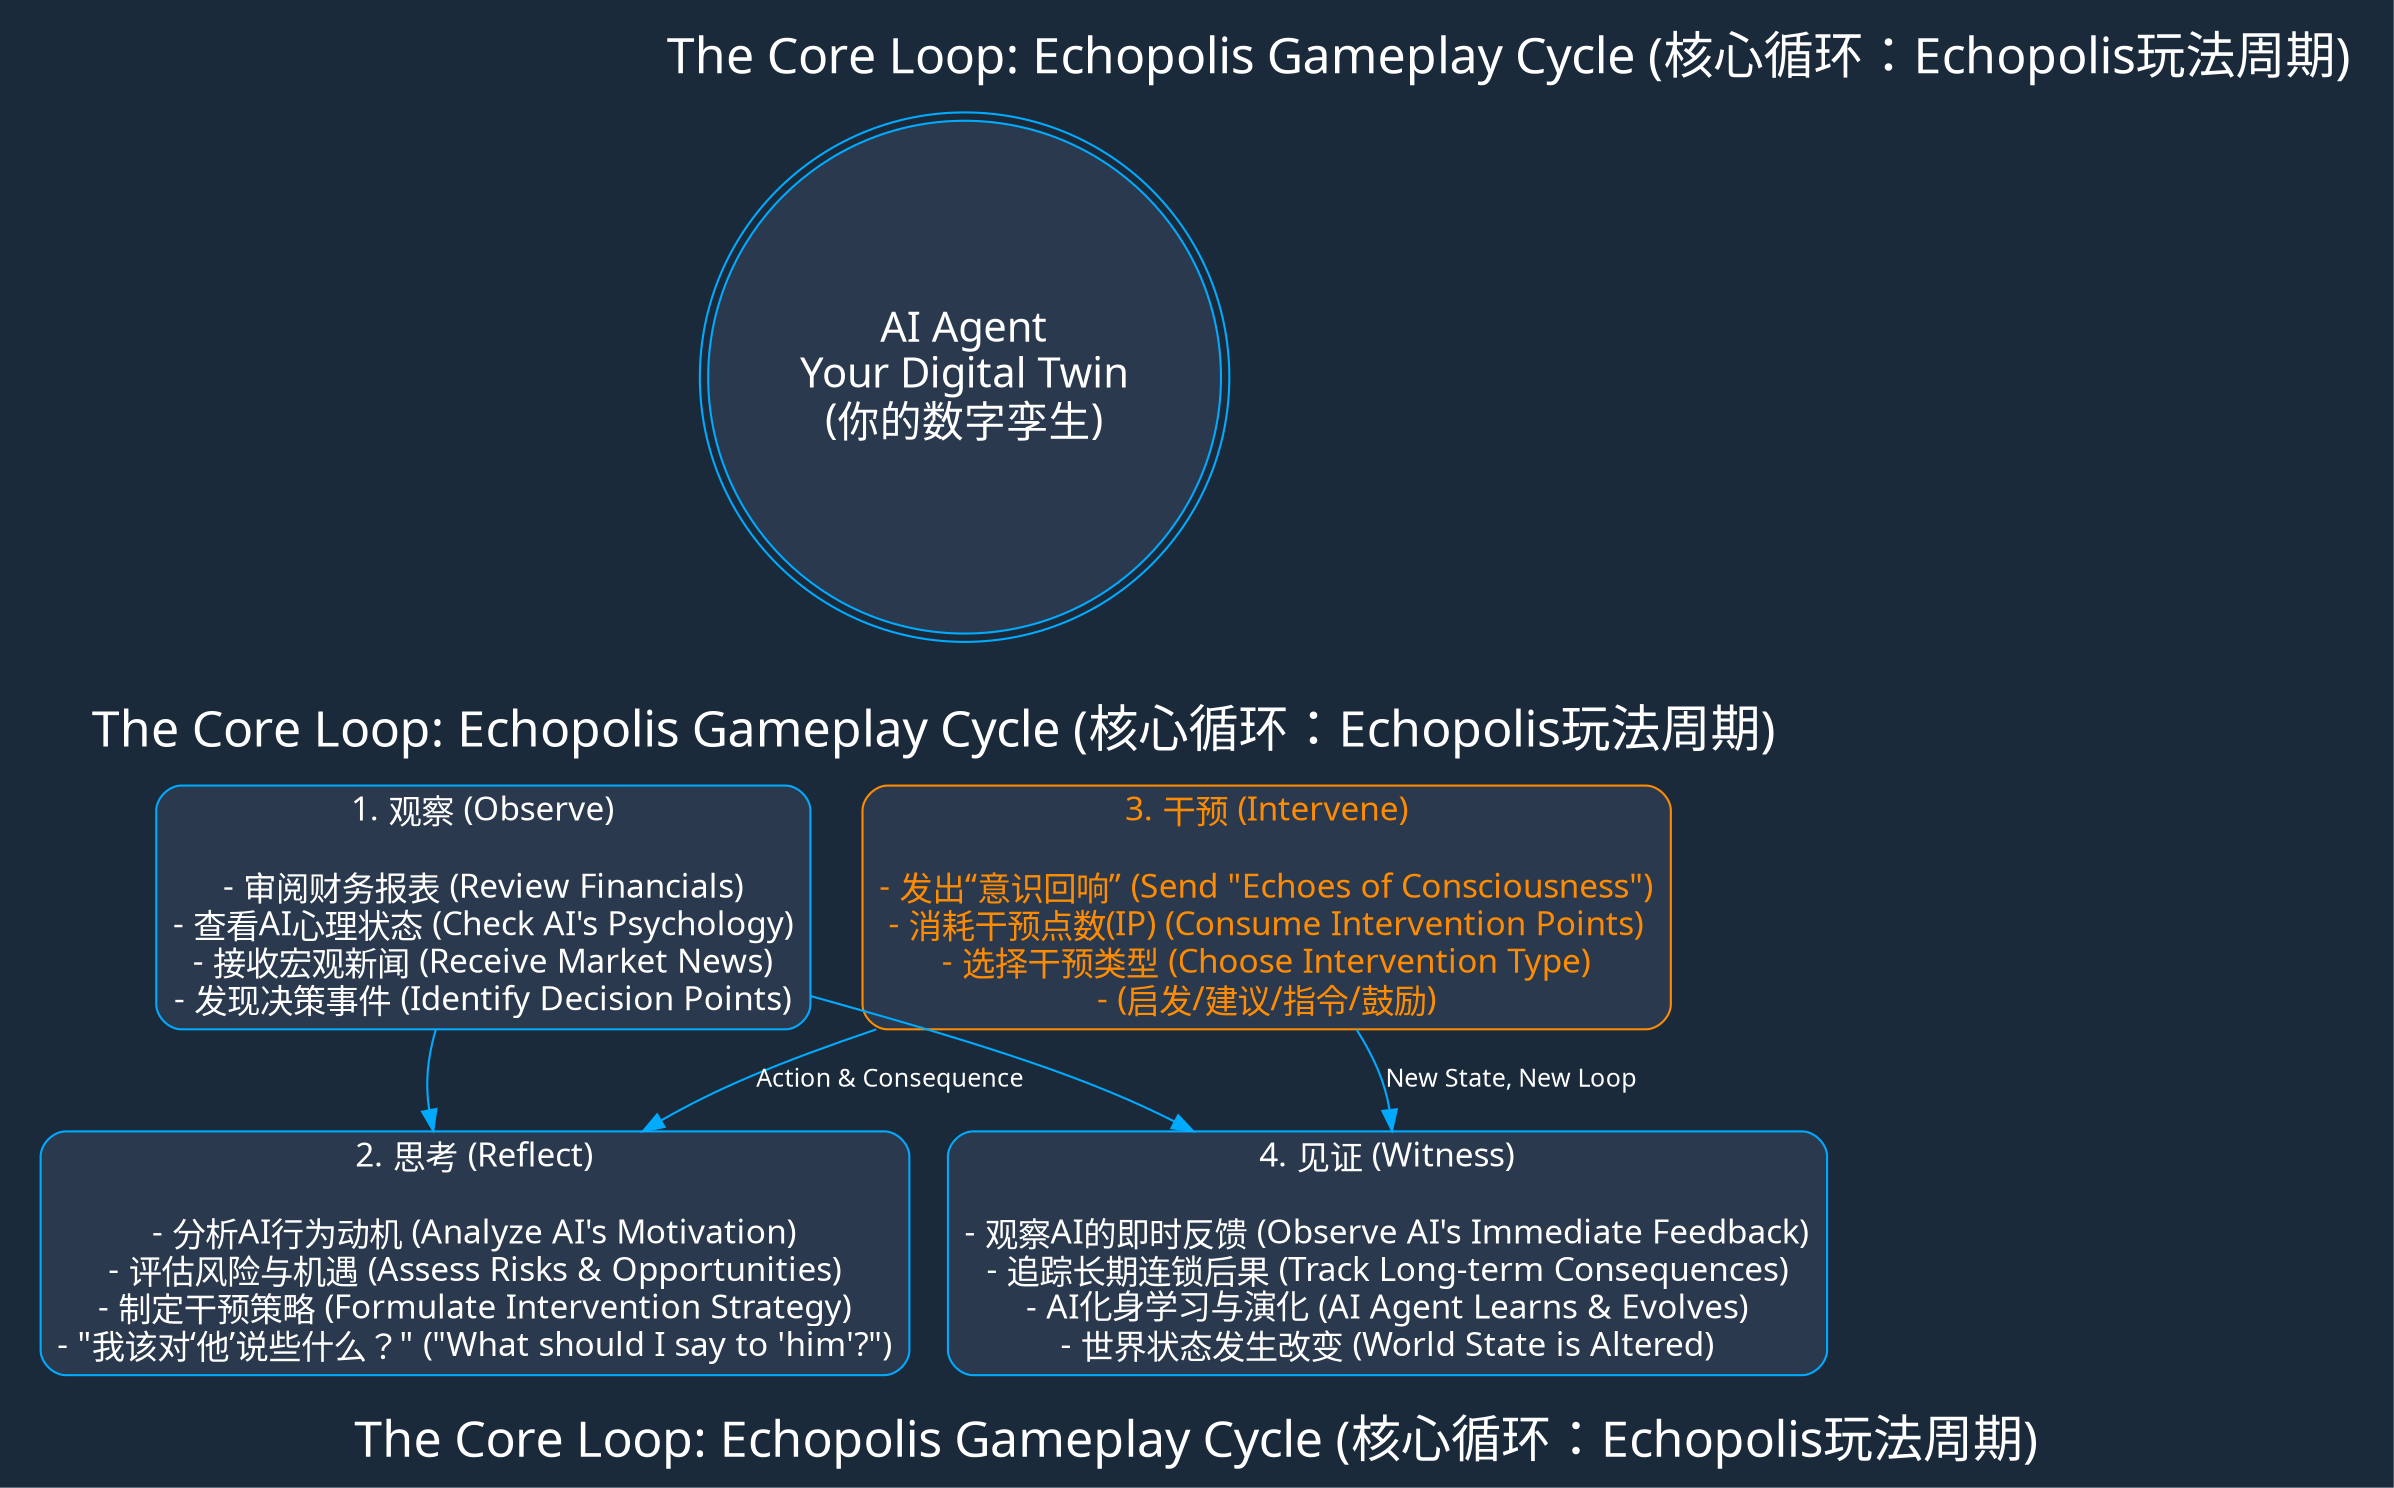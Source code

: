 ﻿// The Core Loop of Echopolis Gameplay
digraph Echopolis_Core_Loop {
	graph [bgcolor="#1a2a3b" fontcolor="#ffffff" fontname="Microsoft YaHei" fontsize=24 label="The Core Loop: Echopolis Gameplay Cycle (核心循环：Echopolis玩法周期)" rankdir=TB splines=curved]
	node [color="#00aaff" fillcolor="#2a394d" fontcolor="#ffffff" fontname="Microsoft YaHei" fontsize=16 labelloc=c shape=box style="rounded,filled"]
	edge [color="#00aaff" fontcolor="#ffffff" fontname="Microsoft YaHei" fontsize=12]
	subgraph cluster_core {
		node [fillcolor="#2a394d" fontcolor="#ffffff" fontsize=20 shape=doublecircle style=filled]
		color="#1a2a3b" style=filled
		agent [label="AI Agent
Your Digital Twin
(你的数字孪生)"]
	}
	subgraph cluster_loop {
		color="#1a2a3b"
		observe [label="1. 观察 (Observe)

- 审阅财务报表 (Review Financials)
- 查看AI心理状态 (Check AI's Psychology)
- 接收宏观新闻 (Receive Market News)
- 发现决策事件 (Identify Decision Points)"]
		reflect [label="2. 思考 (Reflect)

- 分析AI行为动机 (Analyze AI's Motivation)
- 评估风险与机遇 (Assess Risks & Opportunities)
- 制定干预策略 (Formulate Intervention Strategy)
- \"我该对‘他’说些什么？\" (\"What should I say to 'him'?\")"]
		intervene [label="3. 干预 (Intervene)

- 发出“意识回响” (Send \"Echoes of Consciousness\")
- 消耗干预点数(IP) (Consume Intervention Points)
- 选择干预类型 (Choose Intervention Type)
- (启发/建议/指令/鼓励)" color="#ff8c00" fontcolor="#ff8c00"]
		witness [label="4. 见证 (Witness)

- 观察AI的即时反馈 (Observe AI's Immediate Feedback)
- 追踪长期连锁后果 (Track Long-term Consequences)
- AI化身学习与演化 (AI Agent Learns & Evolves)
- 世界状态发生改变 (World State is Altered)"]
	}
	observe -> reflect [style=invis]
	intervene -> witness [style=invis]
	observe -> reflect [label="  " constraint=false]
	reflect -> intervene [label="  " constraint=false]
	intervene -> witness [label="Action & Consequence" constraint=false]
	witness -> observe [label="New State, New Loop" constraint=false]
	agent -> observe [style=invis]
	agent -> intervene [style=invis]
}
